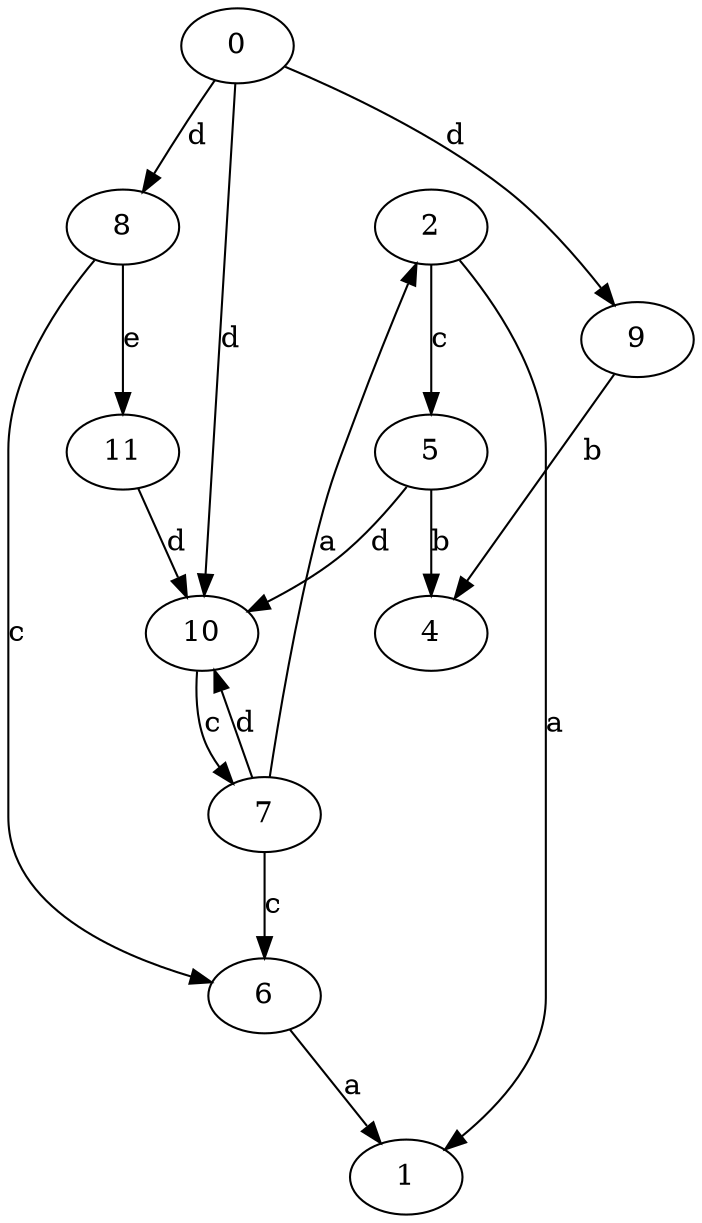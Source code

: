 strict digraph  {
1;
2;
4;
5;
6;
0;
7;
8;
9;
10;
11;
2 -> 1  [label=a];
2 -> 5  [label=c];
5 -> 4  [label=b];
5 -> 10  [label=d];
6 -> 1  [label=a];
0 -> 8  [label=d];
0 -> 9  [label=d];
0 -> 10  [label=d];
7 -> 2  [label=a];
7 -> 6  [label=c];
7 -> 10  [label=d];
8 -> 6  [label=c];
8 -> 11  [label=e];
9 -> 4  [label=b];
10 -> 7  [label=c];
11 -> 10  [label=d];
}
